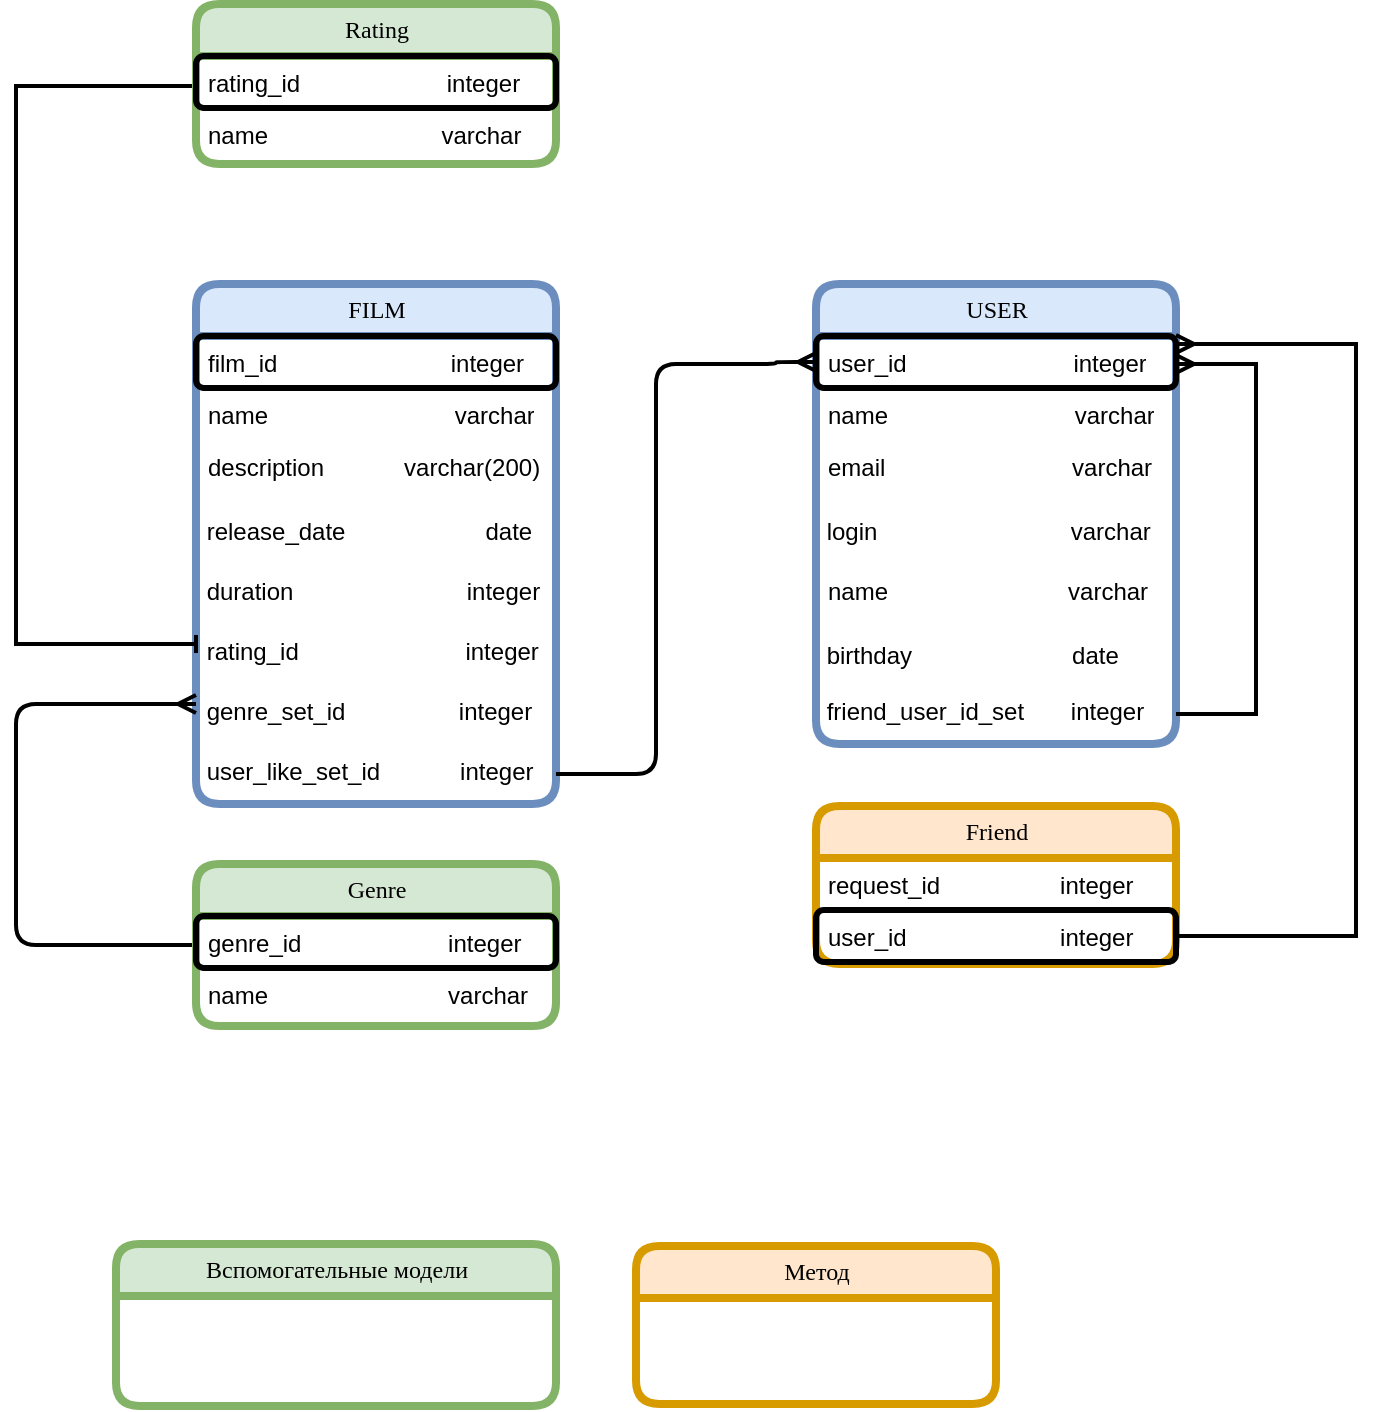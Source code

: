 <mxfile version="21.0.6" type="device"><diagram name="Page-1" id="b520641d-4fe3-3701-9064-5fc419738815"><mxGraphModel dx="574" dy="1130" grid="1" gridSize="10" guides="1" tooltips="1" connect="1" arrows="1" fold="1" page="1" pageScale="1" pageWidth="1100" pageHeight="850" background="none" math="0" shadow="0"><root><mxCell id="0"/><mxCell id="1" parent="0"/><mxCell id="21ea969265ad0168-6" value="FILM" style="swimlane;html=1;fontStyle=0;childLayout=stackLayout;horizontal=1;startSize=26;fillColor=#dae8fc;horizontalStack=0;resizeParent=1;resizeLast=0;collapsible=1;marginBottom=0;swimlaneFillColor=#ffffff;align=center;rounded=1;shadow=0;comic=0;labelBackgroundColor=none;strokeWidth=4;fontFamily=Verdana;fontSize=12;strokeColor=#6c8ebf;" parent="1" vertex="1"><mxGeometry x="260" y="40" width="180" height="260" as="geometry"/></mxCell><mxCell id="21ea969265ad0168-7" value="film_id&amp;nbsp; &amp;nbsp; &amp;nbsp; &amp;nbsp; &amp;nbsp; &amp;nbsp; &amp;nbsp; &amp;nbsp; &amp;nbsp; &amp;nbsp; &amp;nbsp; &amp;nbsp; &amp;nbsp; integer" style="text;html=1;strokeColor=default;fillColor=none;spacingLeft=4;spacingRight=4;whiteSpace=wrap;overflow=hidden;rotatable=0;points=[[0,0.5],[1,0.5]];portConstraint=eastwest;strokeWidth=3;rounded=1;" parent="21ea969265ad0168-6" vertex="1"><mxGeometry y="26" width="180" height="26" as="geometry"/></mxCell><mxCell id="21ea969265ad0168-8" value="name&amp;nbsp; &amp;nbsp; &amp;nbsp; &amp;nbsp; &amp;nbsp; &amp;nbsp; &amp;nbsp; &amp;nbsp; &amp;nbsp; &amp;nbsp; &amp;nbsp; &amp;nbsp; &amp;nbsp; &amp;nbsp; varchar" style="text;html=1;strokeColor=none;fillColor=none;spacingLeft=4;spacingRight=4;whiteSpace=wrap;overflow=hidden;rotatable=0;points=[[0,0.5],[1,0.5]];portConstraint=eastwest;" parent="21ea969265ad0168-6" vertex="1"><mxGeometry y="52" width="180" height="26" as="geometry"/></mxCell><mxCell id="21ea969265ad0168-9" value="description&amp;nbsp; &amp;nbsp; &amp;nbsp; &amp;nbsp; &amp;nbsp; &amp;nbsp; varchar(200)" style="text;html=1;strokeColor=none;fillColor=none;spacingLeft=4;spacingRight=4;whiteSpace=wrap;overflow=hidden;rotatable=0;points=[[0,0.5],[1,0.5]];portConstraint=eastwest;" parent="21ea969265ad0168-6" vertex="1"><mxGeometry y="78" width="180" height="32" as="geometry"/></mxCell><mxCell id="r_2L9iHhT6WJ_ggcTCYi-2" value="&amp;nbsp;release_date&amp;nbsp; &amp;nbsp; &amp;nbsp; &amp;nbsp; &amp;nbsp; &amp;nbsp; &amp;nbsp; &amp;nbsp; &amp;nbsp; &amp;nbsp; &amp;nbsp;date" style="text;html=1;strokeColor=none;fillColor=none;align=left;verticalAlign=top;whiteSpace=wrap;rounded=0;" vertex="1" parent="21ea969265ad0168-6"><mxGeometry y="110" width="180" height="30" as="geometry"/></mxCell><mxCell id="r_2L9iHhT6WJ_ggcTCYi-3" value="&amp;nbsp;duration&amp;nbsp; &amp;nbsp; &amp;nbsp; &amp;nbsp; &amp;nbsp; &amp;nbsp; &amp;nbsp; &amp;nbsp; &amp;nbsp; &amp;nbsp; &amp;nbsp; &amp;nbsp; &amp;nbsp; integer" style="text;html=1;strokeColor=none;fillColor=none;align=left;verticalAlign=top;whiteSpace=wrap;rounded=0;" vertex="1" parent="21ea969265ad0168-6"><mxGeometry y="140" width="180" height="30" as="geometry"/></mxCell><mxCell id="r_2L9iHhT6WJ_ggcTCYi-6" value="&amp;nbsp;rating_id&amp;nbsp; &amp;nbsp; &amp;nbsp; &amp;nbsp; &amp;nbsp; &amp;nbsp; &amp;nbsp; &amp;nbsp; &amp;nbsp; &amp;nbsp; &amp;nbsp; &amp;nbsp; &amp;nbsp;integer" style="text;html=1;strokeColor=none;fillColor=none;align=left;verticalAlign=top;whiteSpace=wrap;rounded=0;" vertex="1" parent="21ea969265ad0168-6"><mxGeometry y="170" width="180" height="30" as="geometry"/></mxCell><mxCell id="r_2L9iHhT6WJ_ggcTCYi-7" value="&amp;nbsp;genre_set_id&amp;nbsp; &amp;nbsp; &amp;nbsp; &amp;nbsp; &amp;nbsp; &amp;nbsp; &amp;nbsp; &amp;nbsp; &amp;nbsp;integer" style="text;html=1;strokeColor=none;fillColor=none;align=left;verticalAlign=top;whiteSpace=wrap;rounded=0;" vertex="1" parent="21ea969265ad0168-6"><mxGeometry y="200" width="180" height="30" as="geometry"/></mxCell><mxCell id="r_2L9iHhT6WJ_ggcTCYi-8" value="&amp;nbsp;user_like_set_id&amp;nbsp; &amp;nbsp; &amp;nbsp; &amp;nbsp; &amp;nbsp; &amp;nbsp; integer" style="text;html=1;strokeColor=none;fillColor=none;align=left;verticalAlign=top;whiteSpace=wrap;rounded=0;" vertex="1" parent="21ea969265ad0168-6"><mxGeometry y="230" width="180" height="30" as="geometry"/></mxCell><mxCell id="r_2L9iHhT6WJ_ggcTCYi-9" value="USER" style="swimlane;html=1;fontStyle=0;childLayout=stackLayout;horizontal=1;startSize=26;fillColor=#dae8fc;horizontalStack=0;resizeParent=1;resizeLast=0;collapsible=1;marginBottom=0;swimlaneFillColor=#ffffff;align=center;rounded=1;shadow=0;comic=0;labelBackgroundColor=none;strokeWidth=4;fontFamily=Verdana;fontSize=12;strokeColor=#6c8ebf;" vertex="1" parent="1"><mxGeometry x="570" y="40" width="180" height="230" as="geometry"/></mxCell><mxCell id="r_2L9iHhT6WJ_ggcTCYi-10" value="user_id&amp;nbsp; &amp;nbsp; &amp;nbsp; &amp;nbsp; &amp;nbsp; &amp;nbsp; &amp;nbsp; &amp;nbsp; &amp;nbsp; &amp;nbsp; &amp;nbsp; &amp;nbsp; &amp;nbsp;integer" style="text;html=1;strokeColor=default;fillColor=none;spacingLeft=4;spacingRight=4;whiteSpace=wrap;overflow=hidden;rotatable=0;points=[[0,0.5],[1,0.5]];portConstraint=eastwest;strokeWidth=3;rounded=1;" vertex="1" parent="r_2L9iHhT6WJ_ggcTCYi-9"><mxGeometry y="26" width="180" height="26" as="geometry"/></mxCell><mxCell id="r_2L9iHhT6WJ_ggcTCYi-11" value="name&amp;nbsp; &amp;nbsp; &amp;nbsp; &amp;nbsp; &amp;nbsp; &amp;nbsp; &amp;nbsp; &amp;nbsp; &amp;nbsp; &amp;nbsp; &amp;nbsp; &amp;nbsp; &amp;nbsp; &amp;nbsp; varchar" style="text;html=1;strokeColor=none;fillColor=none;spacingLeft=4;spacingRight=4;whiteSpace=wrap;overflow=hidden;rotatable=0;points=[[0,0.5],[1,0.5]];portConstraint=eastwest;" vertex="1" parent="r_2L9iHhT6WJ_ggcTCYi-9"><mxGeometry y="52" width="180" height="26" as="geometry"/></mxCell><mxCell id="r_2L9iHhT6WJ_ggcTCYi-12" value="email&amp;nbsp; &amp;nbsp; &amp;nbsp; &amp;nbsp; &amp;nbsp; &amp;nbsp; &amp;nbsp; &amp;nbsp; &amp;nbsp; &amp;nbsp; &amp;nbsp; &amp;nbsp; &amp;nbsp; &amp;nbsp; varchar" style="text;html=1;strokeColor=none;fillColor=none;spacingLeft=4;spacingRight=4;whiteSpace=wrap;overflow=hidden;rotatable=0;points=[[0,0.5],[1,0.5]];portConstraint=eastwest;" vertex="1" parent="r_2L9iHhT6WJ_ggcTCYi-9"><mxGeometry y="78" width="180" height="32" as="geometry"/></mxCell><mxCell id="r_2L9iHhT6WJ_ggcTCYi-13" value="&amp;nbsp;login&amp;nbsp; &amp;nbsp; &amp;nbsp; &amp;nbsp; &amp;nbsp; &amp;nbsp; &amp;nbsp; &amp;nbsp; &amp;nbsp; &amp;nbsp; &amp;nbsp; &amp;nbsp; &amp;nbsp; &amp;nbsp; &amp;nbsp;varchar" style="text;html=1;strokeColor=none;fillColor=none;align=left;verticalAlign=top;whiteSpace=wrap;rounded=0;" vertex="1" parent="r_2L9iHhT6WJ_ggcTCYi-9"><mxGeometry y="110" width="180" height="30" as="geometry"/></mxCell><mxCell id="r_2L9iHhT6WJ_ggcTCYi-14" value="name&amp;nbsp; &amp;nbsp; &amp;nbsp; &amp;nbsp; &amp;nbsp; &amp;nbsp; &amp;nbsp; &amp;nbsp; &amp;nbsp; &amp;nbsp; &amp;nbsp; &amp;nbsp; &amp;nbsp; &amp;nbsp;varchar" style="text;html=1;strokeColor=none;fillColor=none;spacingLeft=4;spacingRight=4;whiteSpace=wrap;overflow=hidden;rotatable=0;points=[[0,0.5],[1,0.5]];portConstraint=eastwest;" vertex="1" parent="r_2L9iHhT6WJ_ggcTCYi-9"><mxGeometry y="140" width="180" height="32" as="geometry"/></mxCell><mxCell id="r_2L9iHhT6WJ_ggcTCYi-58" value="&amp;nbsp;birthday&amp;nbsp; &amp;nbsp; &amp;nbsp; &amp;nbsp; &amp;nbsp; &amp;nbsp; &amp;nbsp; &amp;nbsp; &amp;nbsp; &amp;nbsp; &amp;nbsp; &amp;nbsp; date" style="text;html=1;strokeColor=none;fillColor=none;align=left;verticalAlign=top;whiteSpace=wrap;rounded=0;" vertex="1" parent="r_2L9iHhT6WJ_ggcTCYi-9"><mxGeometry y="172" width="180" height="28" as="geometry"/></mxCell><mxCell id="r_2L9iHhT6WJ_ggcTCYi-60" style="edgeStyle=orthogonalEdgeStyle;rounded=0;orthogonalLoop=1;jettySize=auto;html=1;endArrow=ERmany;endFill=0;strokeWidth=2;" edge="1" parent="r_2L9iHhT6WJ_ggcTCYi-9" source="r_2L9iHhT6WJ_ggcTCYi-15" target="r_2L9iHhT6WJ_ggcTCYi-10"><mxGeometry relative="1" as="geometry"><mxPoint x="230" y="40" as="targetPoint"/><Array as="points"><mxPoint x="220" y="215"/><mxPoint x="220" y="40"/></Array></mxGeometry></mxCell><mxCell id="r_2L9iHhT6WJ_ggcTCYi-15" value="&amp;nbsp;friend_user_id_set&amp;nbsp; &amp;nbsp; &amp;nbsp; &amp;nbsp;integer" style="text;html=1;strokeColor=none;fillColor=none;align=left;verticalAlign=top;whiteSpace=wrap;rounded=0;" vertex="1" parent="r_2L9iHhT6WJ_ggcTCYi-9"><mxGeometry y="200" width="180" height="30" as="geometry"/></mxCell><mxCell id="r_2L9iHhT6WJ_ggcTCYi-54" style="edgeStyle=orthogonalEdgeStyle;orthogonalLoop=1;jettySize=auto;html=1;strokeWidth=2;strokeColor=default;rounded=1;endArrow=ERmany;endFill=0;" edge="1" parent="1" source="r_2L9iHhT6WJ_ggcTCYi-25" target="r_2L9iHhT6WJ_ggcTCYi-7"><mxGeometry relative="1" as="geometry"><mxPoint x="190" y="250" as="targetPoint"/><Array as="points"><mxPoint x="170" y="371"/><mxPoint x="170" y="250"/></Array></mxGeometry></mxCell><mxCell id="r_2L9iHhT6WJ_ggcTCYi-25" value="Genre" style="swimlane;html=1;fontStyle=0;childLayout=stackLayout;horizontal=1;startSize=26;fillColor=#d5e8d4;horizontalStack=0;resizeParent=1;resizeLast=0;collapsible=1;marginBottom=0;swimlaneFillColor=#ffffff;align=center;rounded=1;shadow=0;comic=0;labelBackgroundColor=none;strokeWidth=4;fontFamily=Verdana;fontSize=12;strokeColor=#82b366;" vertex="1" parent="1"><mxGeometry x="260" y="330" width="180" height="81" as="geometry"/></mxCell><mxCell id="r_2L9iHhT6WJ_ggcTCYi-26" value="genre_id&amp;nbsp; &amp;nbsp; &amp;nbsp; &amp;nbsp; &amp;nbsp; &amp;nbsp; &amp;nbsp; &amp;nbsp; &amp;nbsp; &amp;nbsp; &amp;nbsp; integer" style="text;html=1;strokeColor=default;fillColor=none;spacingLeft=4;spacingRight=4;whiteSpace=wrap;overflow=hidden;rotatable=0;points=[[0,0.5],[1,0.5]];portConstraint=eastwest;strokeWidth=3;rounded=1;" vertex="1" parent="r_2L9iHhT6WJ_ggcTCYi-25"><mxGeometry y="26" width="180" height="26" as="geometry"/></mxCell><mxCell id="r_2L9iHhT6WJ_ggcTCYi-27" value="name&amp;nbsp; &amp;nbsp; &amp;nbsp; &amp;nbsp; &amp;nbsp; &amp;nbsp; &amp;nbsp; &amp;nbsp; &amp;nbsp; &amp;nbsp; &amp;nbsp; &amp;nbsp; &amp;nbsp; &amp;nbsp;varchar" style="text;html=1;strokeColor=none;fillColor=none;spacingLeft=4;spacingRight=4;whiteSpace=wrap;overflow=hidden;rotatable=0;points=[[0,0.5],[1,0.5]];portConstraint=eastwest;" vertex="1" parent="r_2L9iHhT6WJ_ggcTCYi-25"><mxGeometry y="52" width="180" height="26" as="geometry"/></mxCell><mxCell id="r_2L9iHhT6WJ_ggcTCYi-55" style="edgeStyle=orthogonalEdgeStyle;rounded=0;orthogonalLoop=1;jettySize=auto;html=1;entryX=0;entryY=0.333;entryDx=0;entryDy=0;entryPerimeter=0;strokeWidth=2;endArrow=baseDash;endFill=0;" edge="1" parent="1" source="r_2L9iHhT6WJ_ggcTCYi-32" target="r_2L9iHhT6WJ_ggcTCYi-6"><mxGeometry relative="1" as="geometry"><mxPoint x="160" y="220" as="targetPoint"/><Array as="points"><mxPoint x="170" y="-59"/><mxPoint x="170" y="220"/></Array></mxGeometry></mxCell><mxCell id="r_2L9iHhT6WJ_ggcTCYi-32" value="Rating" style="swimlane;html=1;fontStyle=0;childLayout=stackLayout;horizontal=1;startSize=26;fillColor=#d5e8d4;horizontalStack=0;resizeParent=1;resizeLast=0;collapsible=1;marginBottom=0;swimlaneFillColor=#ffffff;align=center;rounded=1;shadow=0;comic=0;labelBackgroundColor=none;strokeWidth=4;fontFamily=Verdana;fontSize=12;strokeColor=#82b366;" vertex="1" parent="1"><mxGeometry x="260" y="-100" width="180" height="80" as="geometry"/></mxCell><mxCell id="r_2L9iHhT6WJ_ggcTCYi-33" value="rating_id&amp;nbsp; &amp;nbsp; &amp;nbsp; &amp;nbsp; &amp;nbsp; &amp;nbsp; &amp;nbsp; &amp;nbsp; &amp;nbsp; &amp;nbsp; &amp;nbsp; integer" style="text;html=1;strokeColor=#000000;fillColor=none;spacingLeft=4;spacingRight=4;whiteSpace=wrap;overflow=hidden;rotatable=0;points=[[0,0.5],[1,0.5]];portConstraint=eastwest;strokeWidth=3;rounded=1;" vertex="1" parent="r_2L9iHhT6WJ_ggcTCYi-32"><mxGeometry y="26" width="180" height="26" as="geometry"/></mxCell><mxCell id="r_2L9iHhT6WJ_ggcTCYi-34" value="name&amp;nbsp; &amp;nbsp; &amp;nbsp; &amp;nbsp; &amp;nbsp; &amp;nbsp; &amp;nbsp; &amp;nbsp; &amp;nbsp; &amp;nbsp; &amp;nbsp; &amp;nbsp; &amp;nbsp; varchar" style="text;html=1;strokeColor=none;fillColor=none;spacingLeft=4;spacingRight=4;whiteSpace=wrap;overflow=hidden;rotatable=0;points=[[0,0.5],[1,0.5]];portConstraint=eastwest;" vertex="1" parent="r_2L9iHhT6WJ_ggcTCYi-32"><mxGeometry y="52" width="180" height="26" as="geometry"/></mxCell><mxCell id="r_2L9iHhT6WJ_ggcTCYi-35" value="Friend" style="swimlane;html=1;fontStyle=0;childLayout=stackLayout;horizontal=1;startSize=26;fillColor=#ffe6cc;horizontalStack=0;resizeParent=1;resizeLast=0;collapsible=1;marginBottom=0;swimlaneFillColor=#ffffff;align=center;rounded=1;shadow=0;comic=0;labelBackgroundColor=none;strokeWidth=4;fontFamily=Verdana;fontSize=12;strokeColor=#d79b00;" vertex="1" parent="1"><mxGeometry x="570" y="301" width="180" height="79" as="geometry"/></mxCell><mxCell id="r_2L9iHhT6WJ_ggcTCYi-36" value="request_id&amp;nbsp; &amp;nbsp; &amp;nbsp; &amp;nbsp; &amp;nbsp; &amp;nbsp; &amp;nbsp; &amp;nbsp; &amp;nbsp; integer" style="text;html=1;strokeColor=none;fillColor=none;spacingLeft=4;spacingRight=4;whiteSpace=wrap;overflow=hidden;rotatable=0;points=[[0,0.5],[1,0.5]];portConstraint=eastwest;strokeWidth=3;" vertex="1" parent="r_2L9iHhT6WJ_ggcTCYi-35"><mxGeometry y="26" width="180" height="26" as="geometry"/></mxCell><mxCell id="r_2L9iHhT6WJ_ggcTCYi-38" value="user_id&amp;nbsp; &amp;nbsp; &amp;nbsp; &amp;nbsp; &amp;nbsp; &amp;nbsp; &amp;nbsp; &amp;nbsp; &amp;nbsp; &amp;nbsp; &amp;nbsp; &amp;nbsp;integer" style="text;html=1;strokeColor=default;fillColor=none;spacingLeft=4;spacingRight=4;whiteSpace=wrap;overflow=hidden;rotatable=0;points=[[0,0.5],[1,0.5]];portConstraint=eastwest;strokeWidth=3;rounded=1;" vertex="1" parent="r_2L9iHhT6WJ_ggcTCYi-35"><mxGeometry y="52" width="180" height="26" as="geometry"/></mxCell><mxCell id="r_2L9iHhT6WJ_ggcTCYi-51" style="edgeStyle=orthogonalEdgeStyle;rounded=1;orthogonalLoop=1;jettySize=auto;html=1;entryX=0;entryY=0.5;entryDx=0;entryDy=0;endArrow=ERmany;endFill=0;strokeWidth=2;" edge="1" parent="1" source="r_2L9iHhT6WJ_ggcTCYi-8" target="r_2L9iHhT6WJ_ggcTCYi-10"><mxGeometry relative="1" as="geometry"><mxPoint x="520" y="80" as="targetPoint"/><Array as="points"><mxPoint x="490" y="285"/><mxPoint x="490" y="80"/><mxPoint x="550" y="80"/><mxPoint x="550" y="79"/></Array></mxGeometry></mxCell><mxCell id="r_2L9iHhT6WJ_ggcTCYi-61" style="edgeStyle=orthogonalEdgeStyle;rounded=0;orthogonalLoop=1;jettySize=auto;html=1;endArrow=ERmany;endFill=0;strokeWidth=2;" edge="1" parent="1" source="r_2L9iHhT6WJ_ggcTCYi-38" target="r_2L9iHhT6WJ_ggcTCYi-10"><mxGeometry relative="1" as="geometry"><mxPoint x="870" y="70" as="targetPoint"/><Array as="points"><mxPoint x="840" y="366"/><mxPoint x="840" y="70"/></Array></mxGeometry></mxCell><mxCell id="r_2L9iHhT6WJ_ggcTCYi-62" value="Вспомогательные модели" style="swimlane;html=1;fontStyle=0;childLayout=stackLayout;horizontal=1;startSize=26;fillColor=#d5e8d4;horizontalStack=0;resizeParent=1;resizeLast=0;collapsible=1;marginBottom=0;swimlaneFillColor=#ffffff;align=center;rounded=1;shadow=0;comic=0;labelBackgroundColor=none;strokeWidth=4;fontFamily=Verdana;fontSize=12;strokeColor=#82b366;" vertex="1" parent="1"><mxGeometry x="220" y="520" width="220" height="81" as="geometry"/></mxCell><mxCell id="r_2L9iHhT6WJ_ggcTCYi-65" value="Метод" style="swimlane;html=1;fontStyle=0;childLayout=stackLayout;horizontal=1;startSize=26;fillColor=#ffe6cc;horizontalStack=0;resizeParent=1;resizeLast=0;collapsible=1;marginBottom=0;swimlaneFillColor=#ffffff;align=center;rounded=1;shadow=0;comic=0;labelBackgroundColor=none;strokeWidth=4;fontFamily=Verdana;fontSize=12;strokeColor=#d79b00;" vertex="1" parent="1"><mxGeometry x="480" y="521" width="180" height="79" as="geometry"/></mxCell></root></mxGraphModel></diagram></mxfile>